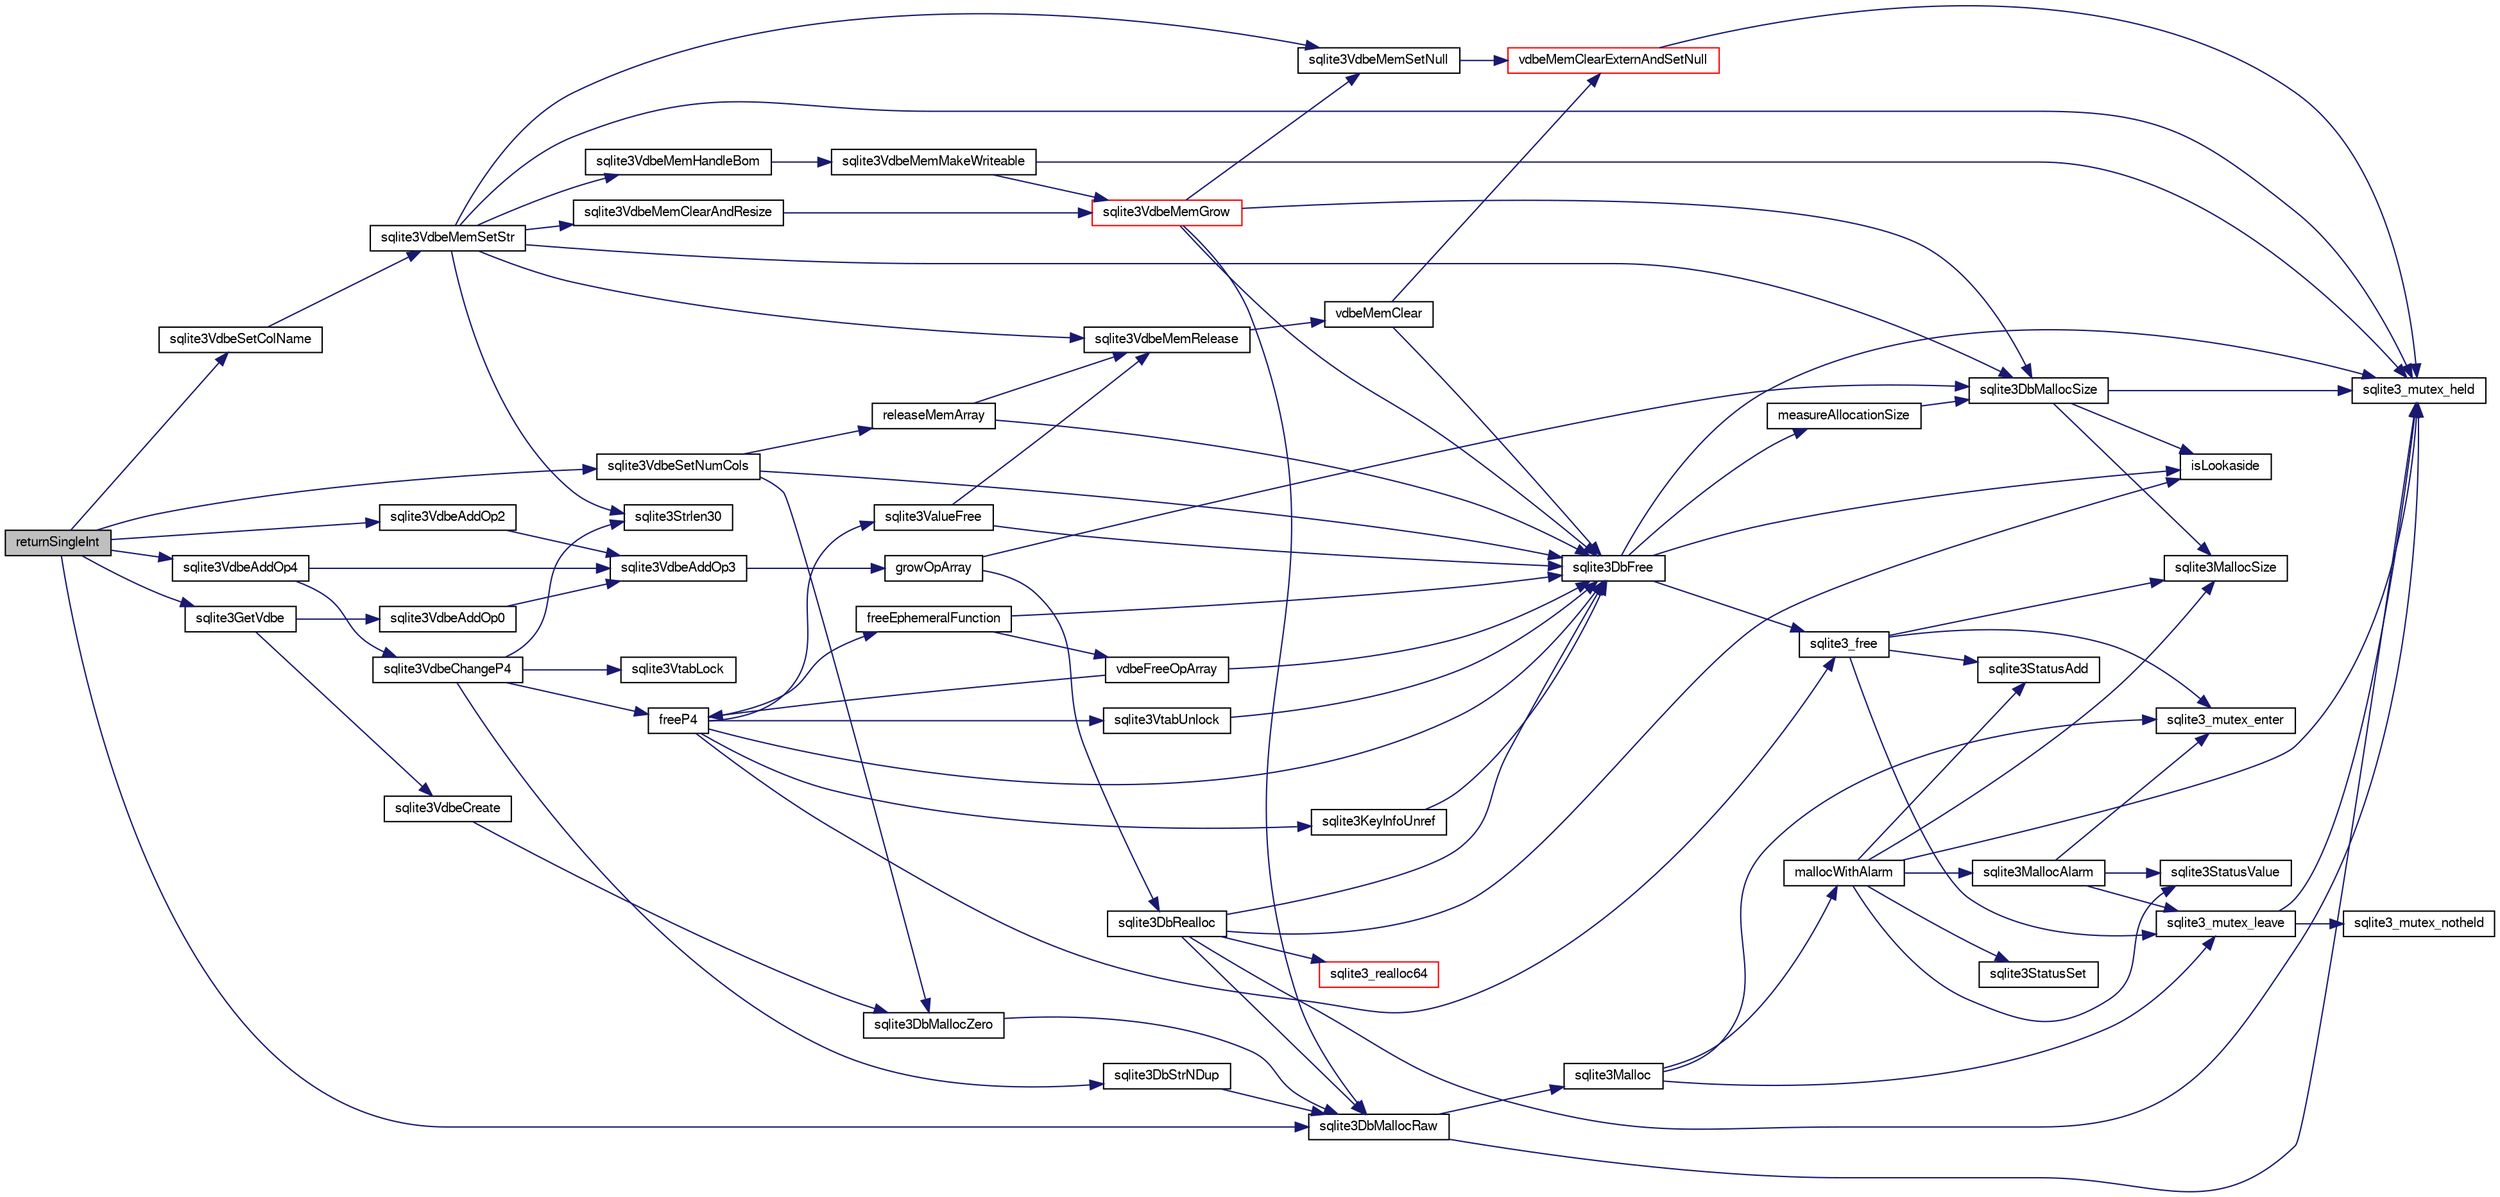 digraph "returnSingleInt"
{
  edge [fontname="FreeSans",fontsize="10",labelfontname="FreeSans",labelfontsize="10"];
  node [fontname="FreeSans",fontsize="10",shape=record];
  rankdir="LR";
  Node278249 [label="returnSingleInt",height=0.2,width=0.4,color="black", fillcolor="grey75", style="filled", fontcolor="black"];
  Node278249 -> Node278250 [color="midnightblue",fontsize="10",style="solid",fontname="FreeSans"];
  Node278250 [label="sqlite3GetVdbe",height=0.2,width=0.4,color="black", fillcolor="white", style="filled",URL="$sqlite3_8c.html#a76b721dcd00b0587308547594cb6c1f4"];
  Node278250 -> Node278251 [color="midnightblue",fontsize="10",style="solid",fontname="FreeSans"];
  Node278251 [label="sqlite3VdbeCreate",height=0.2,width=0.4,color="black", fillcolor="white", style="filled",URL="$sqlite3_8c.html#a7778fbbc1a7b677f680ce0afc44a88e2"];
  Node278251 -> Node278252 [color="midnightblue",fontsize="10",style="solid",fontname="FreeSans"];
  Node278252 [label="sqlite3DbMallocZero",height=0.2,width=0.4,color="black", fillcolor="white", style="filled",URL="$sqlite3_8c.html#a49cfebac9d6067a03442c92af73f33e4"];
  Node278252 -> Node278253 [color="midnightblue",fontsize="10",style="solid",fontname="FreeSans"];
  Node278253 [label="sqlite3DbMallocRaw",height=0.2,width=0.4,color="black", fillcolor="white", style="filled",URL="$sqlite3_8c.html#abbe8be0cf7175e11ddc3e2218fad924e"];
  Node278253 -> Node278254 [color="midnightblue",fontsize="10",style="solid",fontname="FreeSans"];
  Node278254 [label="sqlite3_mutex_held",height=0.2,width=0.4,color="black", fillcolor="white", style="filled",URL="$sqlite3_8c.html#acf77da68932b6bc163c5e68547ecc3e7"];
  Node278253 -> Node278255 [color="midnightblue",fontsize="10",style="solid",fontname="FreeSans"];
  Node278255 [label="sqlite3Malloc",height=0.2,width=0.4,color="black", fillcolor="white", style="filled",URL="$sqlite3_8c.html#a361a2eaa846b1885f123abe46f5d8b2b"];
  Node278255 -> Node278256 [color="midnightblue",fontsize="10",style="solid",fontname="FreeSans"];
  Node278256 [label="sqlite3_mutex_enter",height=0.2,width=0.4,color="black", fillcolor="white", style="filled",URL="$sqlite3_8c.html#a1c12cde690bd89f104de5cbad12a6bf5"];
  Node278255 -> Node278257 [color="midnightblue",fontsize="10",style="solid",fontname="FreeSans"];
  Node278257 [label="mallocWithAlarm",height=0.2,width=0.4,color="black", fillcolor="white", style="filled",URL="$sqlite3_8c.html#ab070d5cf8e48ec8a6a43cf025d48598b"];
  Node278257 -> Node278254 [color="midnightblue",fontsize="10",style="solid",fontname="FreeSans"];
  Node278257 -> Node278258 [color="midnightblue",fontsize="10",style="solid",fontname="FreeSans"];
  Node278258 [label="sqlite3StatusSet",height=0.2,width=0.4,color="black", fillcolor="white", style="filled",URL="$sqlite3_8c.html#afec7586c01fcb5ea17dc9d7725a589d9"];
  Node278257 -> Node278259 [color="midnightblue",fontsize="10",style="solid",fontname="FreeSans"];
  Node278259 [label="sqlite3StatusValue",height=0.2,width=0.4,color="black", fillcolor="white", style="filled",URL="$sqlite3_8c.html#a30b8ac296c6e200c1fa57708d52c6ef6"];
  Node278257 -> Node278260 [color="midnightblue",fontsize="10",style="solid",fontname="FreeSans"];
  Node278260 [label="sqlite3MallocAlarm",height=0.2,width=0.4,color="black", fillcolor="white", style="filled",URL="$sqlite3_8c.html#ada66988e8471d1198f3219c062377508"];
  Node278260 -> Node278259 [color="midnightblue",fontsize="10",style="solid",fontname="FreeSans"];
  Node278260 -> Node278261 [color="midnightblue",fontsize="10",style="solid",fontname="FreeSans"];
  Node278261 [label="sqlite3_mutex_leave",height=0.2,width=0.4,color="black", fillcolor="white", style="filled",URL="$sqlite3_8c.html#a5838d235601dbd3c1fa993555c6bcc93"];
  Node278261 -> Node278254 [color="midnightblue",fontsize="10",style="solid",fontname="FreeSans"];
  Node278261 -> Node278262 [color="midnightblue",fontsize="10",style="solid",fontname="FreeSans"];
  Node278262 [label="sqlite3_mutex_notheld",height=0.2,width=0.4,color="black", fillcolor="white", style="filled",URL="$sqlite3_8c.html#a83967c837c1c000d3b5adcfaa688f5dc"];
  Node278260 -> Node278256 [color="midnightblue",fontsize="10",style="solid",fontname="FreeSans"];
  Node278257 -> Node278263 [color="midnightblue",fontsize="10",style="solid",fontname="FreeSans"];
  Node278263 [label="sqlite3MallocSize",height=0.2,width=0.4,color="black", fillcolor="white", style="filled",URL="$sqlite3_8c.html#acf5d2a5f35270bafb050bd2def576955"];
  Node278257 -> Node278264 [color="midnightblue",fontsize="10",style="solid",fontname="FreeSans"];
  Node278264 [label="sqlite3StatusAdd",height=0.2,width=0.4,color="black", fillcolor="white", style="filled",URL="$sqlite3_8c.html#afa029f93586aeab4cc85360905dae9cd"];
  Node278255 -> Node278261 [color="midnightblue",fontsize="10",style="solid",fontname="FreeSans"];
  Node278250 -> Node278265 [color="midnightblue",fontsize="10",style="solid",fontname="FreeSans"];
  Node278265 [label="sqlite3VdbeAddOp0",height=0.2,width=0.4,color="black", fillcolor="white", style="filled",URL="$sqlite3_8c.html#a0aefd237fc1d629f3a3d3d454ced408a"];
  Node278265 -> Node278266 [color="midnightblue",fontsize="10",style="solid",fontname="FreeSans"];
  Node278266 [label="sqlite3VdbeAddOp3",height=0.2,width=0.4,color="black", fillcolor="white", style="filled",URL="$sqlite3_8c.html#a29b4560b019211a73e1478cec7468345"];
  Node278266 -> Node278267 [color="midnightblue",fontsize="10",style="solid",fontname="FreeSans"];
  Node278267 [label="growOpArray",height=0.2,width=0.4,color="black", fillcolor="white", style="filled",URL="$sqlite3_8c.html#adb00b9ead01ffe0d757d5a6d0853ada5"];
  Node278267 -> Node278268 [color="midnightblue",fontsize="10",style="solid",fontname="FreeSans"];
  Node278268 [label="sqlite3DbRealloc",height=0.2,width=0.4,color="black", fillcolor="white", style="filled",URL="$sqlite3_8c.html#ae028f4902a9d29bcaf310ff289ee87dc"];
  Node278268 -> Node278254 [color="midnightblue",fontsize="10",style="solid",fontname="FreeSans"];
  Node278268 -> Node278253 [color="midnightblue",fontsize="10",style="solid",fontname="FreeSans"];
  Node278268 -> Node278269 [color="midnightblue",fontsize="10",style="solid",fontname="FreeSans"];
  Node278269 [label="isLookaside",height=0.2,width=0.4,color="black", fillcolor="white", style="filled",URL="$sqlite3_8c.html#a770fa05ff9717b75e16f4d968a77b897"];
  Node278268 -> Node278270 [color="midnightblue",fontsize="10",style="solid",fontname="FreeSans"];
  Node278270 [label="sqlite3DbFree",height=0.2,width=0.4,color="black", fillcolor="white", style="filled",URL="$sqlite3_8c.html#ac70ab821a6607b4a1b909582dc37a069"];
  Node278270 -> Node278254 [color="midnightblue",fontsize="10",style="solid",fontname="FreeSans"];
  Node278270 -> Node278271 [color="midnightblue",fontsize="10",style="solid",fontname="FreeSans"];
  Node278271 [label="measureAllocationSize",height=0.2,width=0.4,color="black", fillcolor="white", style="filled",URL="$sqlite3_8c.html#a45731e644a22fdb756e2b6337224217a"];
  Node278271 -> Node278272 [color="midnightblue",fontsize="10",style="solid",fontname="FreeSans"];
  Node278272 [label="sqlite3DbMallocSize",height=0.2,width=0.4,color="black", fillcolor="white", style="filled",URL="$sqlite3_8c.html#aa397e5a8a03495203a0767abf0a71f86"];
  Node278272 -> Node278263 [color="midnightblue",fontsize="10",style="solid",fontname="FreeSans"];
  Node278272 -> Node278254 [color="midnightblue",fontsize="10",style="solid",fontname="FreeSans"];
  Node278272 -> Node278269 [color="midnightblue",fontsize="10",style="solid",fontname="FreeSans"];
  Node278270 -> Node278269 [color="midnightblue",fontsize="10",style="solid",fontname="FreeSans"];
  Node278270 -> Node278273 [color="midnightblue",fontsize="10",style="solid",fontname="FreeSans"];
  Node278273 [label="sqlite3_free",height=0.2,width=0.4,color="black", fillcolor="white", style="filled",URL="$sqlite3_8c.html#a6552349e36a8a691af5487999ab09519"];
  Node278273 -> Node278256 [color="midnightblue",fontsize="10",style="solid",fontname="FreeSans"];
  Node278273 -> Node278264 [color="midnightblue",fontsize="10",style="solid",fontname="FreeSans"];
  Node278273 -> Node278263 [color="midnightblue",fontsize="10",style="solid",fontname="FreeSans"];
  Node278273 -> Node278261 [color="midnightblue",fontsize="10",style="solid",fontname="FreeSans"];
  Node278268 -> Node278274 [color="midnightblue",fontsize="10",style="solid",fontname="FreeSans"];
  Node278274 [label="sqlite3_realloc64",height=0.2,width=0.4,color="red", fillcolor="white", style="filled",URL="$sqlite3_8c.html#a3765a714077ee547e811034236dc9ecd"];
  Node278267 -> Node278272 [color="midnightblue",fontsize="10",style="solid",fontname="FreeSans"];
  Node278249 -> Node278253 [color="midnightblue",fontsize="10",style="solid",fontname="FreeSans"];
  Node278249 -> Node278537 [color="midnightblue",fontsize="10",style="solid",fontname="FreeSans"];
  Node278537 [label="sqlite3VdbeAddOp4",height=0.2,width=0.4,color="black", fillcolor="white", style="filled",URL="$sqlite3_8c.html#a739d7a47b1c11779283b7797ea7e1d4d"];
  Node278537 -> Node278266 [color="midnightblue",fontsize="10",style="solid",fontname="FreeSans"];
  Node278537 -> Node278538 [color="midnightblue",fontsize="10",style="solid",fontname="FreeSans"];
  Node278538 [label="sqlite3VdbeChangeP4",height=0.2,width=0.4,color="black", fillcolor="white", style="filled",URL="$sqlite3_8c.html#add0d891a062d044a0c7e6fc072702830"];
  Node278538 -> Node278539 [color="midnightblue",fontsize="10",style="solid",fontname="FreeSans"];
  Node278539 [label="freeP4",height=0.2,width=0.4,color="black", fillcolor="white", style="filled",URL="$sqlite3_8c.html#aa1ec8debef2a9be5fe36a3082fd3e0f9"];
  Node278539 -> Node278270 [color="midnightblue",fontsize="10",style="solid",fontname="FreeSans"];
  Node278539 -> Node278540 [color="midnightblue",fontsize="10",style="solid",fontname="FreeSans"];
  Node278540 [label="sqlite3KeyInfoUnref",height=0.2,width=0.4,color="black", fillcolor="white", style="filled",URL="$sqlite3_8c.html#ac94cc1874ab0865db1dbbefd3886ba4a"];
  Node278540 -> Node278270 [color="midnightblue",fontsize="10",style="solid",fontname="FreeSans"];
  Node278539 -> Node278273 [color="midnightblue",fontsize="10",style="solid",fontname="FreeSans"];
  Node278539 -> Node278541 [color="midnightblue",fontsize="10",style="solid",fontname="FreeSans"];
  Node278541 [label="freeEphemeralFunction",height=0.2,width=0.4,color="black", fillcolor="white", style="filled",URL="$sqlite3_8c.html#ace0a45aad803937290f5495906773bc4"];
  Node278541 -> Node278270 [color="midnightblue",fontsize="10",style="solid",fontname="FreeSans"];
  Node278541 -> Node278542 [color="midnightblue",fontsize="10",style="solid",fontname="FreeSans"];
  Node278542 [label="vdbeFreeOpArray",height=0.2,width=0.4,color="black", fillcolor="white", style="filled",URL="$sqlite3_8c.html#affa26b190a34b8772c3f4a4d06866c50"];
  Node278542 -> Node278539 [color="midnightblue",fontsize="10",style="solid",fontname="FreeSans"];
  Node278542 -> Node278270 [color="midnightblue",fontsize="10",style="solid",fontname="FreeSans"];
  Node278539 -> Node278543 [color="midnightblue",fontsize="10",style="solid",fontname="FreeSans"];
  Node278543 [label="sqlite3ValueFree",height=0.2,width=0.4,color="black", fillcolor="white", style="filled",URL="$sqlite3_8c.html#afeed84c3f344a833d15c7209265dc520"];
  Node278543 -> Node278336 [color="midnightblue",fontsize="10",style="solid",fontname="FreeSans"];
  Node278336 [label="sqlite3VdbeMemRelease",height=0.2,width=0.4,color="black", fillcolor="white", style="filled",URL="$sqlite3_8c.html#a90606361dbeba88159fd6ff03fcc10cc"];
  Node278336 -> Node278337 [color="midnightblue",fontsize="10",style="solid",fontname="FreeSans"];
  Node278337 [label="vdbeMemClear",height=0.2,width=0.4,color="black", fillcolor="white", style="filled",URL="$sqlite3_8c.html#a489eef6e55ad0dadf67578726b935d12"];
  Node278337 -> Node278330 [color="midnightblue",fontsize="10",style="solid",fontname="FreeSans"];
  Node278330 [label="vdbeMemClearExternAndSetNull",height=0.2,width=0.4,color="red", fillcolor="white", style="filled",URL="$sqlite3_8c.html#a29c41a360fb0e86b817777daf061230c"];
  Node278330 -> Node278254 [color="midnightblue",fontsize="10",style="solid",fontname="FreeSans"];
  Node278337 -> Node278270 [color="midnightblue",fontsize="10",style="solid",fontname="FreeSans"];
  Node278543 -> Node278270 [color="midnightblue",fontsize="10",style="solid",fontname="FreeSans"];
  Node278539 -> Node278544 [color="midnightblue",fontsize="10",style="solid",fontname="FreeSans"];
  Node278544 [label="sqlite3VtabUnlock",height=0.2,width=0.4,color="black", fillcolor="white", style="filled",URL="$sqlite3_8c.html#a8b3341682c7724d767ebc8288b9063b4"];
  Node278544 -> Node278270 [color="midnightblue",fontsize="10",style="solid",fontname="FreeSans"];
  Node278538 -> Node278545 [color="midnightblue",fontsize="10",style="solid",fontname="FreeSans"];
  Node278545 [label="sqlite3VtabLock",height=0.2,width=0.4,color="black", fillcolor="white", style="filled",URL="$sqlite3_8c.html#aa2b6bcc2ba2b313da4b72e6b0d83dea6"];
  Node278538 -> Node278320 [color="midnightblue",fontsize="10",style="solid",fontname="FreeSans"];
  Node278320 [label="sqlite3Strlen30",height=0.2,width=0.4,color="black", fillcolor="white", style="filled",URL="$sqlite3_8c.html#a3dcd80ba41f1a308193dee74857b62a7"];
  Node278538 -> Node278528 [color="midnightblue",fontsize="10",style="solid",fontname="FreeSans"];
  Node278528 [label="sqlite3DbStrNDup",height=0.2,width=0.4,color="black", fillcolor="white", style="filled",URL="$sqlite3_8c.html#a48e8c757f70cba60fe83ce00ad8de713"];
  Node278528 -> Node278253 [color="midnightblue",fontsize="10",style="solid",fontname="FreeSans"];
  Node278249 -> Node278546 [color="midnightblue",fontsize="10",style="solid",fontname="FreeSans"];
  Node278546 [label="sqlite3VdbeSetNumCols",height=0.2,width=0.4,color="black", fillcolor="white", style="filled",URL="$sqlite3_8c.html#a3d1d64e925572ff37fec8682e1224ff1"];
  Node278546 -> Node278547 [color="midnightblue",fontsize="10",style="solid",fontname="FreeSans"];
  Node278547 [label="releaseMemArray",height=0.2,width=0.4,color="black", fillcolor="white", style="filled",URL="$sqlite3_8c.html#a321ef1ead88ab0c4c636971ae5cc9778"];
  Node278547 -> Node278270 [color="midnightblue",fontsize="10",style="solid",fontname="FreeSans"];
  Node278547 -> Node278336 [color="midnightblue",fontsize="10",style="solid",fontname="FreeSans"];
  Node278546 -> Node278270 [color="midnightblue",fontsize="10",style="solid",fontname="FreeSans"];
  Node278546 -> Node278252 [color="midnightblue",fontsize="10",style="solid",fontname="FreeSans"];
  Node278249 -> Node278548 [color="midnightblue",fontsize="10",style="solid",fontname="FreeSans"];
  Node278548 [label="sqlite3VdbeSetColName",height=0.2,width=0.4,color="black", fillcolor="white", style="filled",URL="$sqlite3_8c.html#a05534e7d71a734a43c35ae061ef45e6e"];
  Node278548 -> Node278391 [color="midnightblue",fontsize="10",style="solid",fontname="FreeSans"];
  Node278391 [label="sqlite3VdbeMemSetStr",height=0.2,width=0.4,color="black", fillcolor="white", style="filled",URL="$sqlite3_8c.html#a9697bec7c3b512483638ea3646191d7d"];
  Node278391 -> Node278254 [color="midnightblue",fontsize="10",style="solid",fontname="FreeSans"];
  Node278391 -> Node278329 [color="midnightblue",fontsize="10",style="solid",fontname="FreeSans"];
  Node278329 [label="sqlite3VdbeMemSetNull",height=0.2,width=0.4,color="black", fillcolor="white", style="filled",URL="$sqlite3_8c.html#ae01092c23aebaf8a3ebdf3954609b410"];
  Node278329 -> Node278330 [color="midnightblue",fontsize="10",style="solid",fontname="FreeSans"];
  Node278391 -> Node278320 [color="midnightblue",fontsize="10",style="solid",fontname="FreeSans"];
  Node278391 -> Node278341 [color="midnightblue",fontsize="10",style="solid",fontname="FreeSans"];
  Node278341 [label="sqlite3VdbeMemClearAndResize",height=0.2,width=0.4,color="black", fillcolor="white", style="filled",URL="$sqlite3_8c.html#add082be4aa46084ecdf023cfac898231"];
  Node278341 -> Node278327 [color="midnightblue",fontsize="10",style="solid",fontname="FreeSans"];
  Node278327 [label="sqlite3VdbeMemGrow",height=0.2,width=0.4,color="red", fillcolor="white", style="filled",URL="$sqlite3_8c.html#aba753c9690ae0ba31b5100945cf29447"];
  Node278327 -> Node278272 [color="midnightblue",fontsize="10",style="solid",fontname="FreeSans"];
  Node278327 -> Node278270 [color="midnightblue",fontsize="10",style="solid",fontname="FreeSans"];
  Node278327 -> Node278253 [color="midnightblue",fontsize="10",style="solid",fontname="FreeSans"];
  Node278327 -> Node278329 [color="midnightblue",fontsize="10",style="solid",fontname="FreeSans"];
  Node278391 -> Node278336 [color="midnightblue",fontsize="10",style="solid",fontname="FreeSans"];
  Node278391 -> Node278272 [color="midnightblue",fontsize="10",style="solid",fontname="FreeSans"];
  Node278391 -> Node278392 [color="midnightblue",fontsize="10",style="solid",fontname="FreeSans"];
  Node278392 [label="sqlite3VdbeMemHandleBom",height=0.2,width=0.4,color="black", fillcolor="white", style="filled",URL="$sqlite3_8c.html#a8ac47607e6893715d335a0f6f4b58e3e"];
  Node278392 -> Node278335 [color="midnightblue",fontsize="10",style="solid",fontname="FreeSans"];
  Node278335 [label="sqlite3VdbeMemMakeWriteable",height=0.2,width=0.4,color="black", fillcolor="white", style="filled",URL="$sqlite3_8c.html#afabdd8032205a36c69ad191c6bbb6a34"];
  Node278335 -> Node278254 [color="midnightblue",fontsize="10",style="solid",fontname="FreeSans"];
  Node278335 -> Node278327 [color="midnightblue",fontsize="10",style="solid",fontname="FreeSans"];
  Node278249 -> Node278549 [color="midnightblue",fontsize="10",style="solid",fontname="FreeSans"];
  Node278549 [label="sqlite3VdbeAddOp2",height=0.2,width=0.4,color="black", fillcolor="white", style="filled",URL="$sqlite3_8c.html#ae87204d7b069da19e4db0404c6deaae5"];
  Node278549 -> Node278266 [color="midnightblue",fontsize="10",style="solid",fontname="FreeSans"];
}
